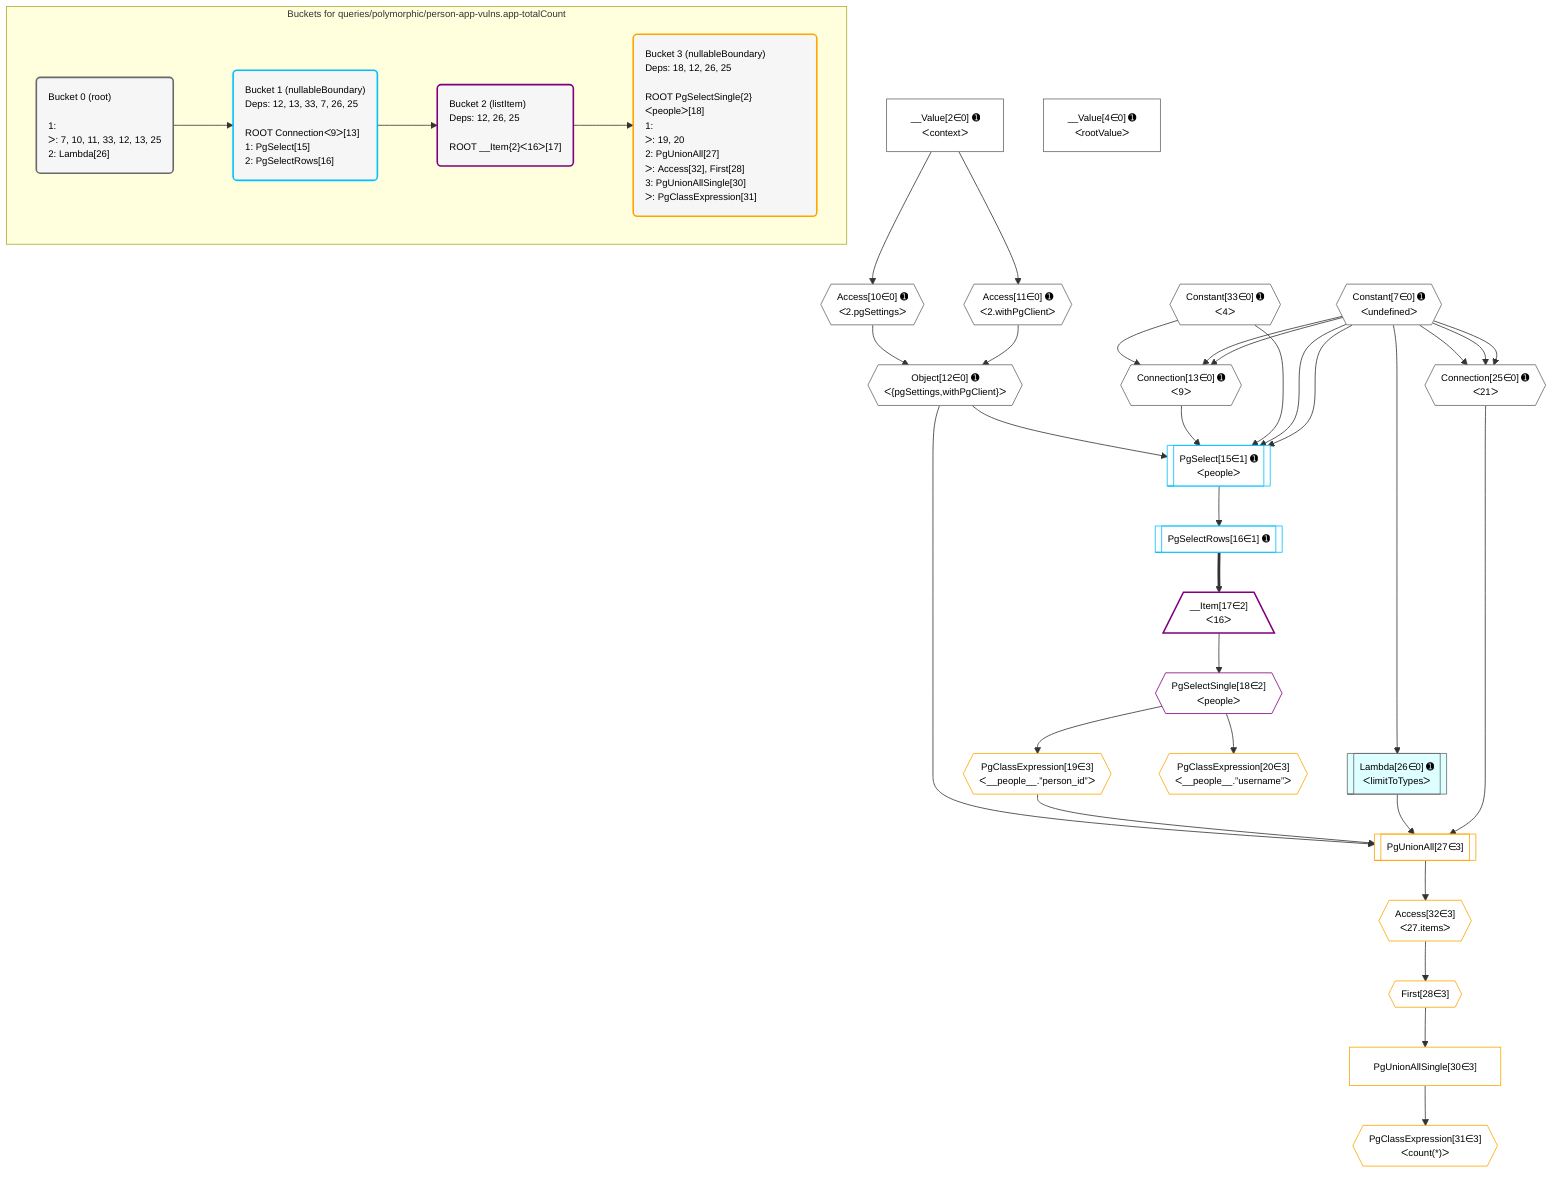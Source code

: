 %%{init: {'themeVariables': { 'fontSize': '12px'}}}%%
graph TD
    classDef path fill:#eee,stroke:#000,color:#000
    classDef plan fill:#fff,stroke-width:1px,color:#000
    classDef itemplan fill:#fff,stroke-width:2px,color:#000
    classDef unbatchedplan fill:#dff,stroke-width:1px,color:#000
    classDef sideeffectplan fill:#fcc,stroke-width:2px,color:#000
    classDef bucket fill:#f6f6f6,color:#000,stroke-width:2px,text-align:left


    %% plan dependencies
    Connection13{{"Connection[13∈0] ➊<br />ᐸ9ᐳ"}}:::plan
    Constant33{{"Constant[33∈0] ➊<br />ᐸ4ᐳ"}}:::plan
    Constant7{{"Constant[7∈0] ➊<br />ᐸundefinedᐳ"}}:::plan
    Constant33 & Constant7 & Constant7 --> Connection13
    Connection25{{"Connection[25∈0] ➊<br />ᐸ21ᐳ"}}:::plan
    Constant7 & Constant7 & Constant7 --> Connection25
    Object12{{"Object[12∈0] ➊<br />ᐸ{pgSettings,withPgClient}ᐳ"}}:::plan
    Access10{{"Access[10∈0] ➊<br />ᐸ2.pgSettingsᐳ"}}:::plan
    Access11{{"Access[11∈0] ➊<br />ᐸ2.withPgClientᐳ"}}:::plan
    Access10 & Access11 --> Object12
    __Value2["__Value[2∈0] ➊<br />ᐸcontextᐳ"]:::plan
    __Value2 --> Access10
    __Value2 --> Access11
    Lambda26[["Lambda[26∈0] ➊<br />ᐸlimitToTypesᐳ"]]:::unbatchedplan
    Constant7 --> Lambda26
    __Value4["__Value[4∈0] ➊<br />ᐸrootValueᐳ"]:::plan
    PgSelect15[["PgSelect[15∈1] ➊<br />ᐸpeopleᐳ"]]:::plan
    Object12 & Connection13 & Constant33 & Constant7 & Constant7 --> PgSelect15
    PgSelectRows16[["PgSelectRows[16∈1] ➊"]]:::plan
    PgSelect15 --> PgSelectRows16
    __Item17[/"__Item[17∈2]<br />ᐸ16ᐳ"\]:::itemplan
    PgSelectRows16 ==> __Item17
    PgSelectSingle18{{"PgSelectSingle[18∈2]<br />ᐸpeopleᐳ"}}:::plan
    __Item17 --> PgSelectSingle18
    PgUnionAll27[["PgUnionAll[27∈3]"]]:::plan
    PgClassExpression19{{"PgClassExpression[19∈3]<br />ᐸ__people__.”person_id”ᐳ"}}:::plan
    Object12 & PgClassExpression19 & Lambda26 & Connection25 --> PgUnionAll27
    PgSelectSingle18 --> PgClassExpression19
    PgClassExpression20{{"PgClassExpression[20∈3]<br />ᐸ__people__.”username”ᐳ"}}:::plan
    PgSelectSingle18 --> PgClassExpression20
    First28{{"First[28∈3]"}}:::plan
    Access32{{"Access[32∈3]<br />ᐸ27.itemsᐳ"}}:::plan
    Access32 --> First28
    PgUnionAllSingle30["PgUnionAllSingle[30∈3]"]:::plan
    First28 --> PgUnionAllSingle30
    PgClassExpression31{{"PgClassExpression[31∈3]<br />ᐸcount(*)ᐳ"}}:::plan
    PgUnionAllSingle30 --> PgClassExpression31
    PgUnionAll27 --> Access32

    %% define steps

    subgraph "Buckets for queries/polymorphic/person-app-vulns.app-totalCount"
    Bucket0("Bucket 0 (root)<br /><br />1: <br />ᐳ: 7, 10, 11, 33, 12, 13, 25<br />2: Lambda[26]"):::bucket
    classDef bucket0 stroke:#696969
    class Bucket0,__Value2,__Value4,Constant7,Access10,Access11,Object12,Connection13,Connection25,Lambda26,Constant33 bucket0
    Bucket1("Bucket 1 (nullableBoundary)<br />Deps: 12, 13, 33, 7, 26, 25<br /><br />ROOT Connectionᐸ9ᐳ[13]<br />1: PgSelect[15]<br />2: PgSelectRows[16]"):::bucket
    classDef bucket1 stroke:#00bfff
    class Bucket1,PgSelect15,PgSelectRows16 bucket1
    Bucket2("Bucket 2 (listItem)<br />Deps: 12, 26, 25<br /><br />ROOT __Item{2}ᐸ16ᐳ[17]"):::bucket
    classDef bucket2 stroke:#7f007f
    class Bucket2,__Item17,PgSelectSingle18 bucket2
    Bucket3("Bucket 3 (nullableBoundary)<br />Deps: 18, 12, 26, 25<br /><br />ROOT PgSelectSingle{2}ᐸpeopleᐳ[18]<br />1: <br />ᐳ: 19, 20<br />2: PgUnionAll[27]<br />ᐳ: Access[32], First[28]<br />3: PgUnionAllSingle[30]<br />ᐳ: PgClassExpression[31]"):::bucket
    classDef bucket3 stroke:#ffa500
    class Bucket3,PgClassExpression19,PgClassExpression20,PgUnionAll27,First28,PgUnionAllSingle30,PgClassExpression31,Access32 bucket3
    Bucket0 --> Bucket1
    Bucket1 --> Bucket2
    Bucket2 --> Bucket3
    end